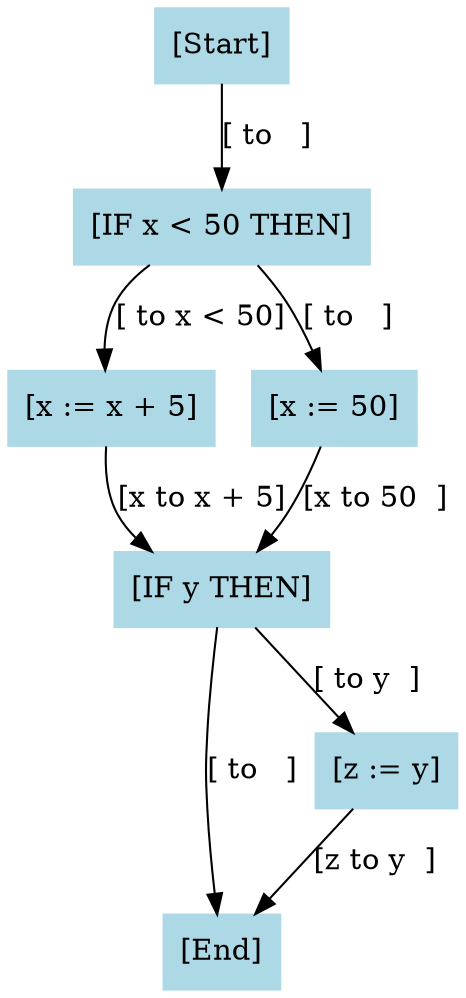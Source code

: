 digraph "CFG" {
"n0" [label="[Start]", color=lightblue,style=filled,shape=box]
"n1" [label="[IF x < 50 THEN]", color=lightblue,style=filled,shape=box]
"n2" [label="[IF y THEN]", color=lightblue,style=filled,shape=box]
"n3" [label="[End]", color=lightblue,style=filled,shape=box]
"n4" [label="[x := x + 5]", color=lightblue,style=filled,shape=box]
"n5" [label="[x := 50]", color=lightblue,style=filled,shape=box]
"n6" [label="[z := y]", color=lightblue,style=filled,shape=box]
"n0" -> "n1" [label="[ to   ]",color=black]
"n1" -> "n4" [label="[ to x < 50]",color=black]
"n4" -> "n2" [label="[x to x + 5]",color=black]
"n1" -> "n5" [label="[ to   ]",color=black]
"n5" -> "n2" [label="[x to 50  ]",color=black]
"n2" -> "n6" [label="[ to y  ]",color=black]
"n6" -> "n3" [label="[z to y  ]",color=black]
"n2" -> "n3" [label="[ to   ]",color=black]
}
